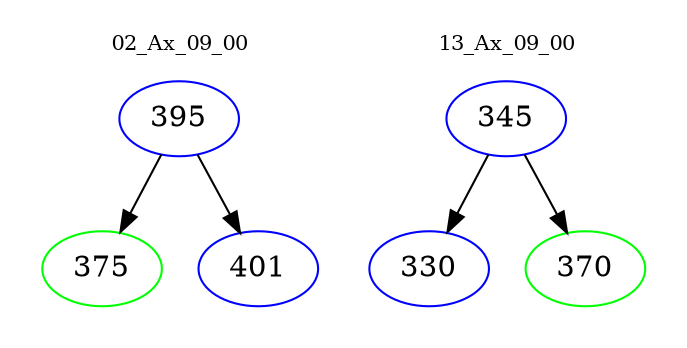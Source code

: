 digraph{
subgraph cluster_0 {
color = white
label = "02_Ax_09_00";
fontsize=10;
T0_395 [label="395", color="blue"]
T0_395 -> T0_375 [color="black"]
T0_375 [label="375", color="green"]
T0_395 -> T0_401 [color="black"]
T0_401 [label="401", color="blue"]
}
subgraph cluster_1 {
color = white
label = "13_Ax_09_00";
fontsize=10;
T1_345 [label="345", color="blue"]
T1_345 -> T1_330 [color="black"]
T1_330 [label="330", color="blue"]
T1_345 -> T1_370 [color="black"]
T1_370 [label="370", color="green"]
}
}
